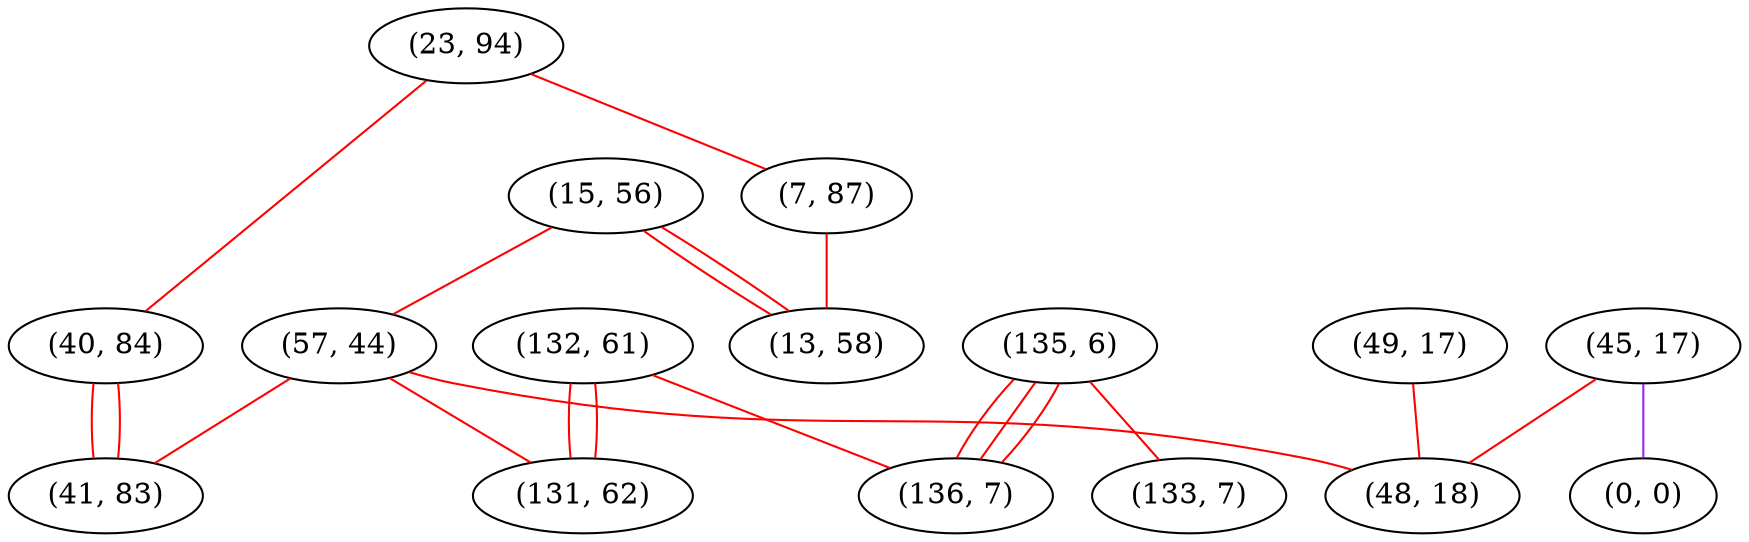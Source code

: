 graph "" {
"(132, 61)";
"(23, 94)";
"(7, 87)";
"(15, 56)";
"(135, 6)";
"(133, 7)";
"(13, 58)";
"(57, 44)";
"(49, 17)";
"(45, 17)";
"(0, 0)";
"(131, 62)";
"(136, 7)";
"(40, 84)";
"(41, 83)";
"(48, 18)";
"(132, 61)" -- "(136, 7)"  [color=red, key=0, weight=1];
"(132, 61)" -- "(131, 62)"  [color=red, key=0, weight=1];
"(132, 61)" -- "(131, 62)"  [color=red, key=1, weight=1];
"(23, 94)" -- "(7, 87)"  [color=red, key=0, weight=1];
"(23, 94)" -- "(40, 84)"  [color=red, key=0, weight=1];
"(7, 87)" -- "(13, 58)"  [color=red, key=0, weight=1];
"(15, 56)" -- "(13, 58)"  [color=red, key=0, weight=1];
"(15, 56)" -- "(13, 58)"  [color=red, key=1, weight=1];
"(15, 56)" -- "(57, 44)"  [color=red, key=0, weight=1];
"(135, 6)" -- "(133, 7)"  [color=red, key=0, weight=1];
"(135, 6)" -- "(136, 7)"  [color=red, key=0, weight=1];
"(135, 6)" -- "(136, 7)"  [color=red, key=1, weight=1];
"(135, 6)" -- "(136, 7)"  [color=red, key=2, weight=1];
"(57, 44)" -- "(41, 83)"  [color=red, key=0, weight=1];
"(57, 44)" -- "(48, 18)"  [color=red, key=0, weight=1];
"(57, 44)" -- "(131, 62)"  [color=red, key=0, weight=1];
"(49, 17)" -- "(48, 18)"  [color=red, key=0, weight=1];
"(45, 17)" -- "(0, 0)"  [color=purple, key=0, weight=4];
"(45, 17)" -- "(48, 18)"  [color=red, key=0, weight=1];
"(40, 84)" -- "(41, 83)"  [color=red, key=0, weight=1];
"(40, 84)" -- "(41, 83)"  [color=red, key=1, weight=1];
}
